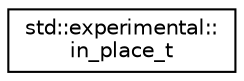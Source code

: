 digraph "Graphe hiérarchique des classes"
{
 // INTERACTIVE_SVG=YES
  edge [fontname="Helvetica",fontsize="10",labelfontname="Helvetica",labelfontsize="10"];
  node [fontname="Helvetica",fontsize="10",shape=record];
  rankdir="LR";
  Node0 [label="std::experimental::\lin_place_t",height=0.2,width=0.4,color="black", fillcolor="white", style="filled",URL="$structstd_1_1experimental_1_1in__place__t.html"];
}
